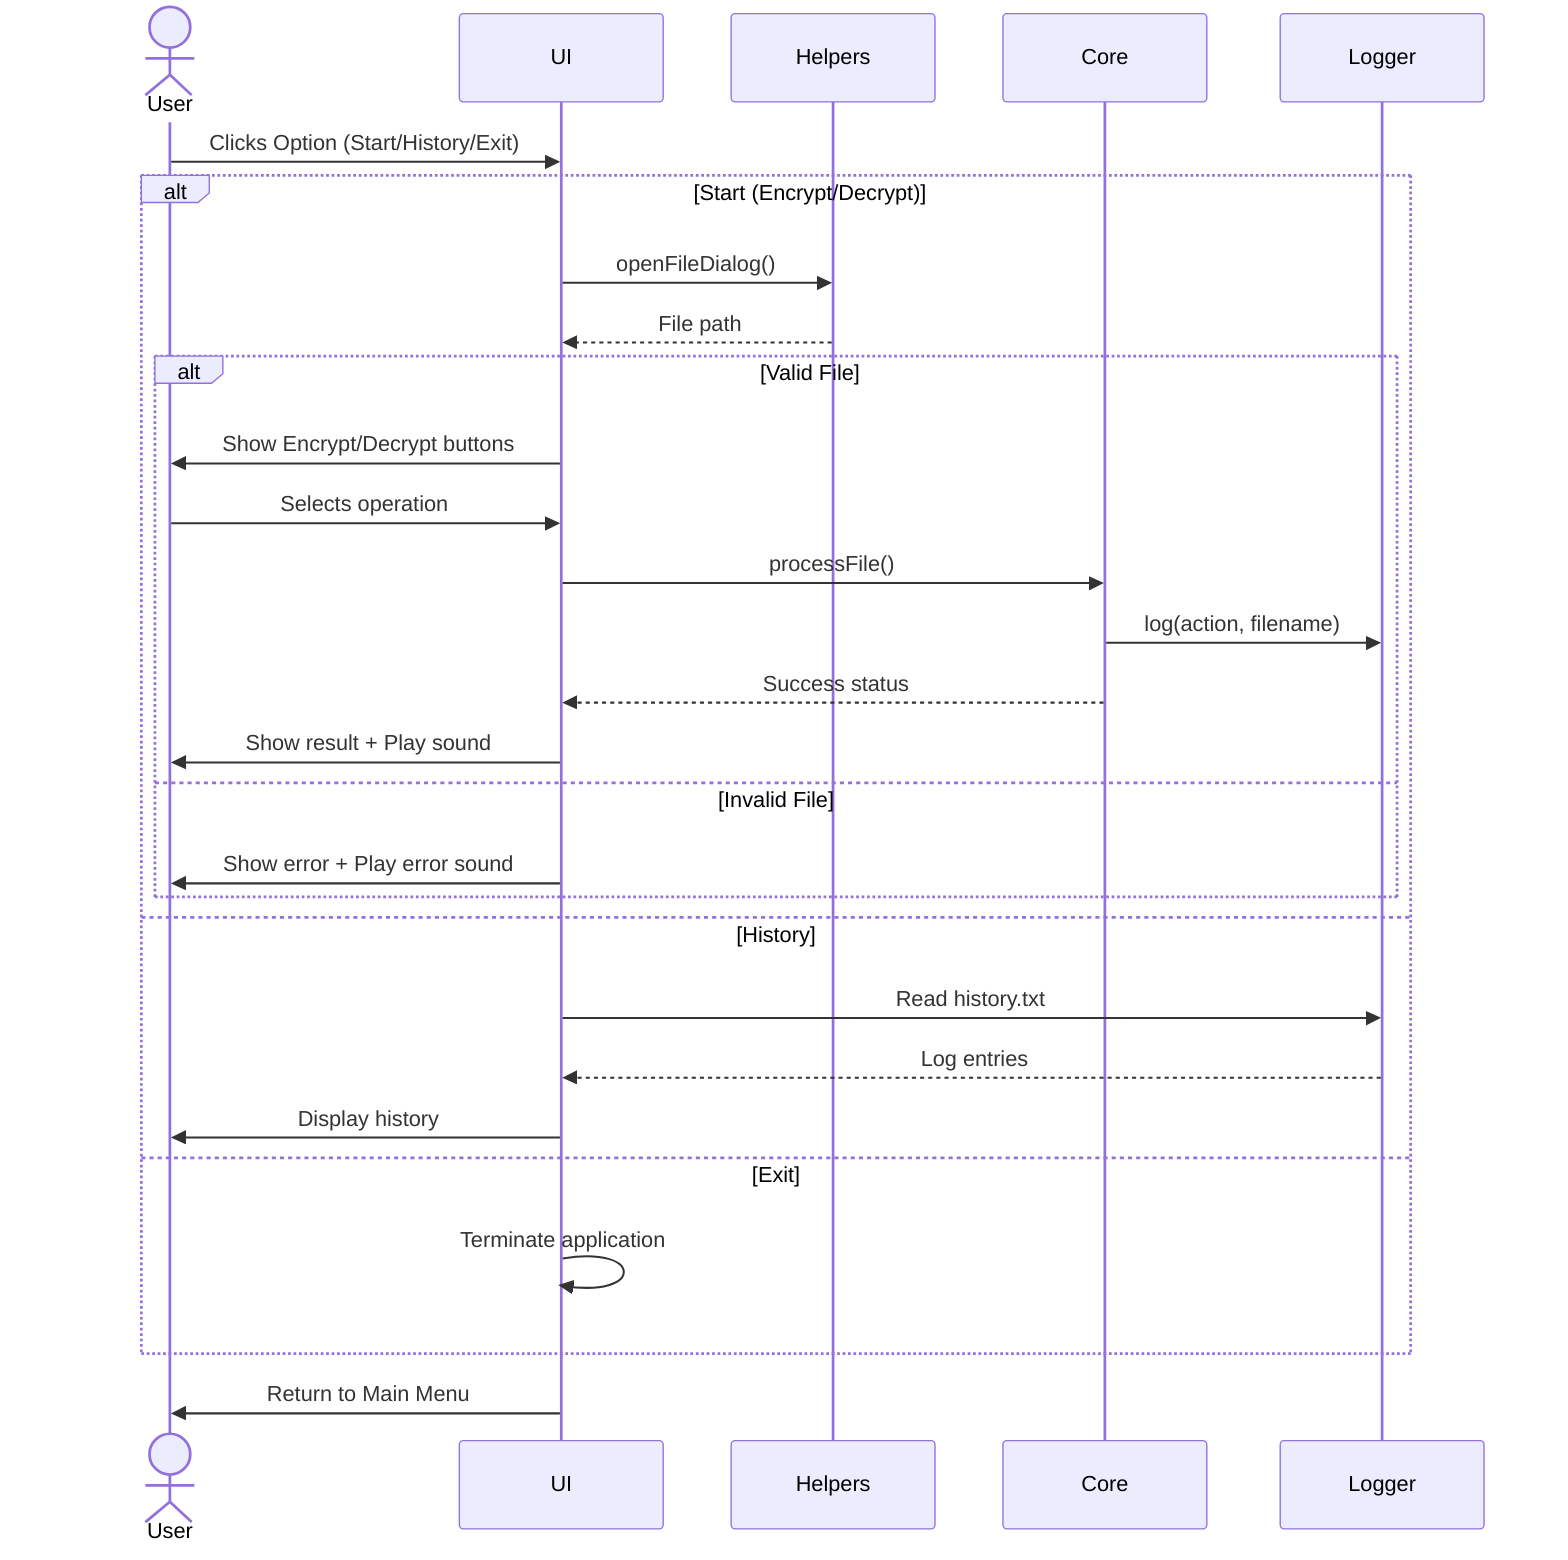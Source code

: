 sequenceDiagram
    actor User
    participant UI
    participant Helpers
    participant Core
    participant Logger

    User->>UI: Clicks Option (Start/History/Exit)
    
    alt Start (Encrypt/Decrypt)
        UI->>Helpers: openFileDialog()
        Helpers-->>UI: File path
        alt Valid File
            UI->>User: Show Encrypt/Decrypt buttons
            User->>UI: Selects operation
            UI->>Core: processFile()
            Core->>Logger: log(action, filename)
            Core-->>UI: Success status
            UI->>User: Show result + Play sound
        else Invalid File
            UI->>User: Show error + Play error sound
        end
    else History
        UI->>Logger: Read history.txt
        Logger-->>UI: Log entries
        UI->>User: Display history
    else Exit
        UI->>UI: Terminate application
    end
    
    UI->>User: Return to Main Menu